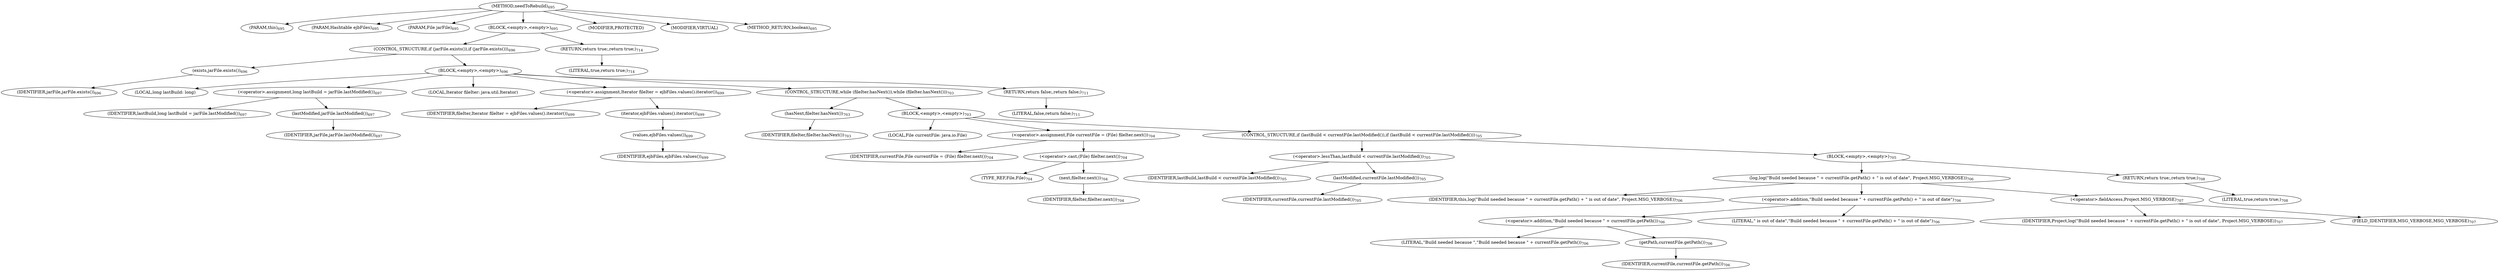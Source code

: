 digraph "needToRebuild" {  
"1473" [label = <(METHOD,needToRebuild)<SUB>695</SUB>> ]
"51" [label = <(PARAM,this)<SUB>695</SUB>> ]
"1474" [label = <(PARAM,Hashtable ejbFiles)<SUB>695</SUB>> ]
"1475" [label = <(PARAM,File jarFile)<SUB>695</SUB>> ]
"1476" [label = <(BLOCK,&lt;empty&gt;,&lt;empty&gt;)<SUB>695</SUB>> ]
"1477" [label = <(CONTROL_STRUCTURE,if (jarFile.exists()),if (jarFile.exists()))<SUB>696</SUB>> ]
"1478" [label = <(exists,jarFile.exists())<SUB>696</SUB>> ]
"1479" [label = <(IDENTIFIER,jarFile,jarFile.exists())<SUB>696</SUB>> ]
"1480" [label = <(BLOCK,&lt;empty&gt;,&lt;empty&gt;)<SUB>696</SUB>> ]
"1481" [label = <(LOCAL,long lastBuild: long)> ]
"1482" [label = <(&lt;operator&gt;.assignment,long lastBuild = jarFile.lastModified())<SUB>697</SUB>> ]
"1483" [label = <(IDENTIFIER,lastBuild,long lastBuild = jarFile.lastModified())<SUB>697</SUB>> ]
"1484" [label = <(lastModified,jarFile.lastModified())<SUB>697</SUB>> ]
"1485" [label = <(IDENTIFIER,jarFile,jarFile.lastModified())<SUB>697</SUB>> ]
"1486" [label = <(LOCAL,Iterator fileIter: java.util.Iterator)> ]
"1487" [label = <(&lt;operator&gt;.assignment,Iterator fileIter = ejbFiles.values().iterator())<SUB>699</SUB>> ]
"1488" [label = <(IDENTIFIER,fileIter,Iterator fileIter = ejbFiles.values().iterator())<SUB>699</SUB>> ]
"1489" [label = <(iterator,ejbFiles.values().iterator())<SUB>699</SUB>> ]
"1490" [label = <(values,ejbFiles.values())<SUB>699</SUB>> ]
"1491" [label = <(IDENTIFIER,ejbFiles,ejbFiles.values())<SUB>699</SUB>> ]
"1492" [label = <(CONTROL_STRUCTURE,while (fileIter.hasNext()),while (fileIter.hasNext()))<SUB>703</SUB>> ]
"1493" [label = <(hasNext,fileIter.hasNext())<SUB>703</SUB>> ]
"1494" [label = <(IDENTIFIER,fileIter,fileIter.hasNext())<SUB>703</SUB>> ]
"1495" [label = <(BLOCK,&lt;empty&gt;,&lt;empty&gt;)<SUB>703</SUB>> ]
"1496" [label = <(LOCAL,File currentFile: java.io.File)> ]
"1497" [label = <(&lt;operator&gt;.assignment,File currentFile = (File) fileIter.next())<SUB>704</SUB>> ]
"1498" [label = <(IDENTIFIER,currentFile,File currentFile = (File) fileIter.next())<SUB>704</SUB>> ]
"1499" [label = <(&lt;operator&gt;.cast,(File) fileIter.next())<SUB>704</SUB>> ]
"1500" [label = <(TYPE_REF,File,File)<SUB>704</SUB>> ]
"1501" [label = <(next,fileIter.next())<SUB>704</SUB>> ]
"1502" [label = <(IDENTIFIER,fileIter,fileIter.next())<SUB>704</SUB>> ]
"1503" [label = <(CONTROL_STRUCTURE,if (lastBuild &lt; currentFile.lastModified()),if (lastBuild &lt; currentFile.lastModified()))<SUB>705</SUB>> ]
"1504" [label = <(&lt;operator&gt;.lessThan,lastBuild &lt; currentFile.lastModified())<SUB>705</SUB>> ]
"1505" [label = <(IDENTIFIER,lastBuild,lastBuild &lt; currentFile.lastModified())<SUB>705</SUB>> ]
"1506" [label = <(lastModified,currentFile.lastModified())<SUB>705</SUB>> ]
"1507" [label = <(IDENTIFIER,currentFile,currentFile.lastModified())<SUB>705</SUB>> ]
"1508" [label = <(BLOCK,&lt;empty&gt;,&lt;empty&gt;)<SUB>705</SUB>> ]
"1509" [label = <(log,log(&quot;Build needed because &quot; + currentFile.getPath() + &quot; is out of date&quot;, Project.MSG_VERBOSE))<SUB>706</SUB>> ]
"50" [label = <(IDENTIFIER,this,log(&quot;Build needed because &quot; + currentFile.getPath() + &quot; is out of date&quot;, Project.MSG_VERBOSE))<SUB>706</SUB>> ]
"1510" [label = <(&lt;operator&gt;.addition,&quot;Build needed because &quot; + currentFile.getPath() + &quot; is out of date&quot;)<SUB>706</SUB>> ]
"1511" [label = <(&lt;operator&gt;.addition,&quot;Build needed because &quot; + currentFile.getPath())<SUB>706</SUB>> ]
"1512" [label = <(LITERAL,&quot;Build needed because &quot;,&quot;Build needed because &quot; + currentFile.getPath())<SUB>706</SUB>> ]
"1513" [label = <(getPath,currentFile.getPath())<SUB>706</SUB>> ]
"1514" [label = <(IDENTIFIER,currentFile,currentFile.getPath())<SUB>706</SUB>> ]
"1515" [label = <(LITERAL,&quot; is out of date&quot;,&quot;Build needed because &quot; + currentFile.getPath() + &quot; is out of date&quot;)<SUB>706</SUB>> ]
"1516" [label = <(&lt;operator&gt;.fieldAccess,Project.MSG_VERBOSE)<SUB>707</SUB>> ]
"1517" [label = <(IDENTIFIER,Project,log(&quot;Build needed because &quot; + currentFile.getPath() + &quot; is out of date&quot;, Project.MSG_VERBOSE))<SUB>707</SUB>> ]
"1518" [label = <(FIELD_IDENTIFIER,MSG_VERBOSE,MSG_VERBOSE)<SUB>707</SUB>> ]
"1519" [label = <(RETURN,return true;,return true;)<SUB>708</SUB>> ]
"1520" [label = <(LITERAL,true,return true;)<SUB>708</SUB>> ]
"1521" [label = <(RETURN,return false;,return false;)<SUB>711</SUB>> ]
"1522" [label = <(LITERAL,false,return false;)<SUB>711</SUB>> ]
"1523" [label = <(RETURN,return true;,return true;)<SUB>714</SUB>> ]
"1524" [label = <(LITERAL,true,return true;)<SUB>714</SUB>> ]
"1525" [label = <(MODIFIER,PROTECTED)> ]
"1526" [label = <(MODIFIER,VIRTUAL)> ]
"1527" [label = <(METHOD_RETURN,boolean)<SUB>695</SUB>> ]
  "1473" -> "51" 
  "1473" -> "1474" 
  "1473" -> "1475" 
  "1473" -> "1476" 
  "1473" -> "1525" 
  "1473" -> "1526" 
  "1473" -> "1527" 
  "1476" -> "1477" 
  "1476" -> "1523" 
  "1477" -> "1478" 
  "1477" -> "1480" 
  "1478" -> "1479" 
  "1480" -> "1481" 
  "1480" -> "1482" 
  "1480" -> "1486" 
  "1480" -> "1487" 
  "1480" -> "1492" 
  "1480" -> "1521" 
  "1482" -> "1483" 
  "1482" -> "1484" 
  "1484" -> "1485" 
  "1487" -> "1488" 
  "1487" -> "1489" 
  "1489" -> "1490" 
  "1490" -> "1491" 
  "1492" -> "1493" 
  "1492" -> "1495" 
  "1493" -> "1494" 
  "1495" -> "1496" 
  "1495" -> "1497" 
  "1495" -> "1503" 
  "1497" -> "1498" 
  "1497" -> "1499" 
  "1499" -> "1500" 
  "1499" -> "1501" 
  "1501" -> "1502" 
  "1503" -> "1504" 
  "1503" -> "1508" 
  "1504" -> "1505" 
  "1504" -> "1506" 
  "1506" -> "1507" 
  "1508" -> "1509" 
  "1508" -> "1519" 
  "1509" -> "50" 
  "1509" -> "1510" 
  "1509" -> "1516" 
  "1510" -> "1511" 
  "1510" -> "1515" 
  "1511" -> "1512" 
  "1511" -> "1513" 
  "1513" -> "1514" 
  "1516" -> "1517" 
  "1516" -> "1518" 
  "1519" -> "1520" 
  "1521" -> "1522" 
  "1523" -> "1524" 
}
